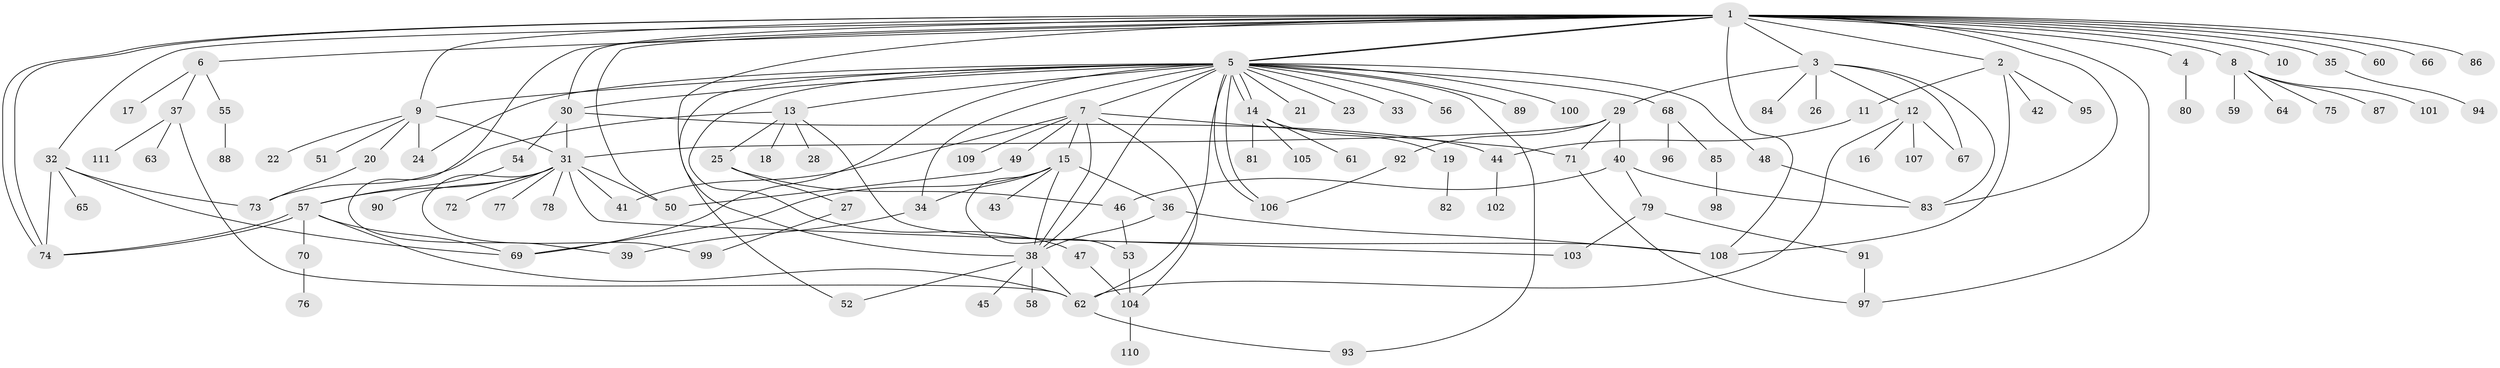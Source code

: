 // Generated by graph-tools (version 1.1) at 2025/14/03/09/25 04:14:45]
// undirected, 111 vertices, 161 edges
graph export_dot {
graph [start="1"]
  node [color=gray90,style=filled];
  1;
  2;
  3;
  4;
  5;
  6;
  7;
  8;
  9;
  10;
  11;
  12;
  13;
  14;
  15;
  16;
  17;
  18;
  19;
  20;
  21;
  22;
  23;
  24;
  25;
  26;
  27;
  28;
  29;
  30;
  31;
  32;
  33;
  34;
  35;
  36;
  37;
  38;
  39;
  40;
  41;
  42;
  43;
  44;
  45;
  46;
  47;
  48;
  49;
  50;
  51;
  52;
  53;
  54;
  55;
  56;
  57;
  58;
  59;
  60;
  61;
  62;
  63;
  64;
  65;
  66;
  67;
  68;
  69;
  70;
  71;
  72;
  73;
  74;
  75;
  76;
  77;
  78;
  79;
  80;
  81;
  82;
  83;
  84;
  85;
  86;
  87;
  88;
  89;
  90;
  91;
  92;
  93;
  94;
  95;
  96;
  97;
  98;
  99;
  100;
  101;
  102;
  103;
  104;
  105;
  106;
  107;
  108;
  109;
  110;
  111;
  1 -- 2;
  1 -- 3;
  1 -- 4;
  1 -- 5;
  1 -- 5;
  1 -- 6;
  1 -- 8;
  1 -- 9;
  1 -- 10;
  1 -- 30;
  1 -- 32;
  1 -- 35;
  1 -- 38;
  1 -- 39;
  1 -- 50;
  1 -- 60;
  1 -- 66;
  1 -- 74;
  1 -- 74;
  1 -- 83;
  1 -- 86;
  1 -- 97;
  1 -- 108;
  2 -- 11;
  2 -- 42;
  2 -- 95;
  2 -- 108;
  3 -- 12;
  3 -- 26;
  3 -- 29;
  3 -- 67;
  3 -- 83;
  3 -- 84;
  4 -- 80;
  5 -- 7;
  5 -- 9;
  5 -- 13;
  5 -- 14;
  5 -- 14;
  5 -- 21;
  5 -- 23;
  5 -- 24;
  5 -- 30;
  5 -- 33;
  5 -- 34;
  5 -- 38;
  5 -- 47;
  5 -- 48;
  5 -- 52;
  5 -- 56;
  5 -- 62;
  5 -- 68;
  5 -- 69;
  5 -- 89;
  5 -- 93;
  5 -- 100;
  5 -- 106;
  5 -- 106;
  6 -- 17;
  6 -- 37;
  6 -- 55;
  7 -- 15;
  7 -- 38;
  7 -- 41;
  7 -- 49;
  7 -- 71;
  7 -- 104;
  7 -- 109;
  8 -- 59;
  8 -- 64;
  8 -- 75;
  8 -- 87;
  8 -- 101;
  9 -- 20;
  9 -- 22;
  9 -- 24;
  9 -- 31;
  9 -- 51;
  11 -- 44;
  12 -- 16;
  12 -- 62;
  12 -- 67;
  12 -- 107;
  13 -- 18;
  13 -- 25;
  13 -- 28;
  13 -- 73;
  13 -- 108;
  14 -- 19;
  14 -- 61;
  14 -- 81;
  14 -- 105;
  15 -- 34;
  15 -- 36;
  15 -- 38;
  15 -- 43;
  15 -- 53;
  15 -- 69;
  19 -- 82;
  20 -- 73;
  25 -- 27;
  25 -- 46;
  27 -- 99;
  29 -- 31;
  29 -- 40;
  29 -- 71;
  29 -- 92;
  30 -- 31;
  30 -- 44;
  30 -- 54;
  31 -- 41;
  31 -- 50;
  31 -- 57;
  31 -- 72;
  31 -- 77;
  31 -- 78;
  31 -- 90;
  31 -- 99;
  31 -- 103;
  32 -- 65;
  32 -- 69;
  32 -- 73;
  32 -- 74;
  34 -- 39;
  35 -- 94;
  36 -- 38;
  36 -- 108;
  37 -- 62;
  37 -- 63;
  37 -- 111;
  38 -- 45;
  38 -- 52;
  38 -- 58;
  38 -- 62;
  40 -- 46;
  40 -- 79;
  40 -- 83;
  44 -- 102;
  46 -- 53;
  47 -- 104;
  48 -- 83;
  49 -- 50;
  53 -- 104;
  54 -- 57;
  55 -- 88;
  57 -- 62;
  57 -- 69;
  57 -- 70;
  57 -- 74;
  57 -- 74;
  62 -- 93;
  68 -- 85;
  68 -- 96;
  70 -- 76;
  71 -- 97;
  79 -- 91;
  79 -- 103;
  85 -- 98;
  91 -- 97;
  92 -- 106;
  104 -- 110;
}
